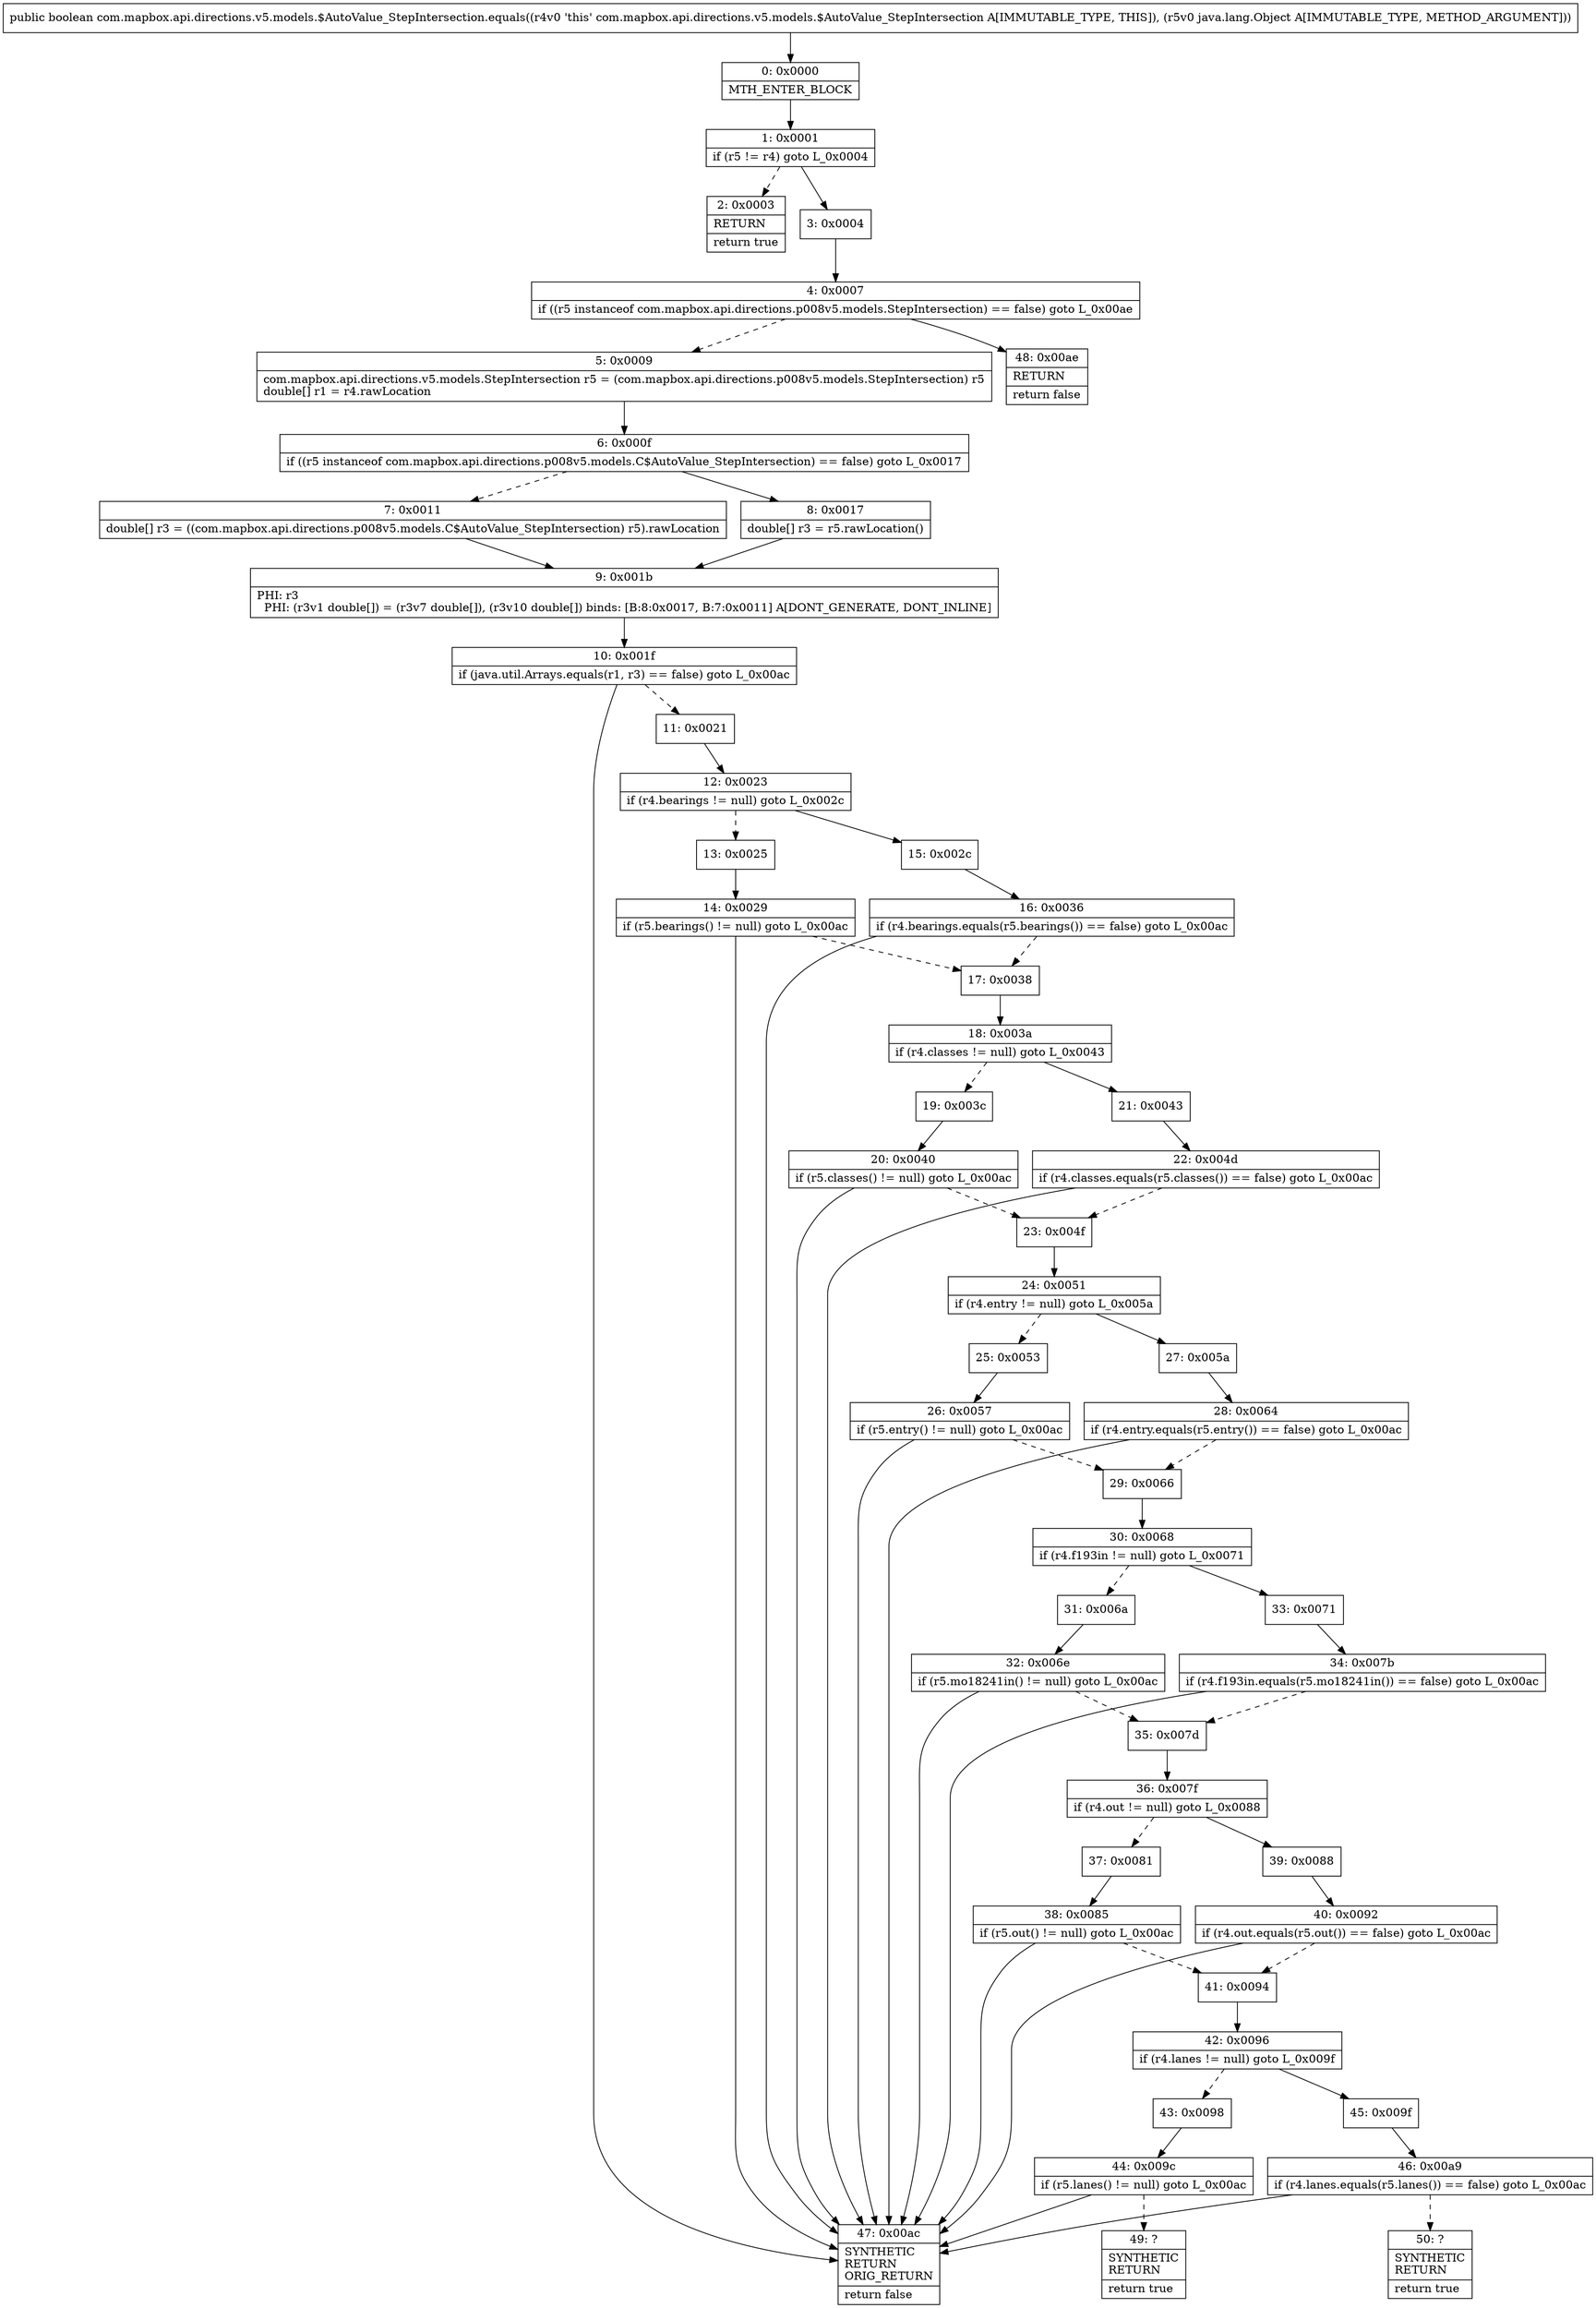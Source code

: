 digraph "CFG forcom.mapbox.api.directions.v5.models.$AutoValue_StepIntersection.equals(Ljava\/lang\/Object;)Z" {
Node_0 [shape=record,label="{0\:\ 0x0000|MTH_ENTER_BLOCK\l}"];
Node_1 [shape=record,label="{1\:\ 0x0001|if (r5 != r4) goto L_0x0004\l}"];
Node_2 [shape=record,label="{2\:\ 0x0003|RETURN\l|return true\l}"];
Node_3 [shape=record,label="{3\:\ 0x0004}"];
Node_4 [shape=record,label="{4\:\ 0x0007|if ((r5 instanceof com.mapbox.api.directions.p008v5.models.StepIntersection) == false) goto L_0x00ae\l}"];
Node_5 [shape=record,label="{5\:\ 0x0009|com.mapbox.api.directions.v5.models.StepIntersection r5 = (com.mapbox.api.directions.p008v5.models.StepIntersection) r5\ldouble[] r1 = r4.rawLocation\l}"];
Node_6 [shape=record,label="{6\:\ 0x000f|if ((r5 instanceof com.mapbox.api.directions.p008v5.models.C$AutoValue_StepIntersection) == false) goto L_0x0017\l}"];
Node_7 [shape=record,label="{7\:\ 0x0011|double[] r3 = ((com.mapbox.api.directions.p008v5.models.C$AutoValue_StepIntersection) r5).rawLocation\l}"];
Node_8 [shape=record,label="{8\:\ 0x0017|double[] r3 = r5.rawLocation()\l}"];
Node_9 [shape=record,label="{9\:\ 0x001b|PHI: r3 \l  PHI: (r3v1 double[]) = (r3v7 double[]), (r3v10 double[]) binds: [B:8:0x0017, B:7:0x0011] A[DONT_GENERATE, DONT_INLINE]\l}"];
Node_10 [shape=record,label="{10\:\ 0x001f|if (java.util.Arrays.equals(r1, r3) == false) goto L_0x00ac\l}"];
Node_11 [shape=record,label="{11\:\ 0x0021}"];
Node_12 [shape=record,label="{12\:\ 0x0023|if (r4.bearings != null) goto L_0x002c\l}"];
Node_13 [shape=record,label="{13\:\ 0x0025}"];
Node_14 [shape=record,label="{14\:\ 0x0029|if (r5.bearings() != null) goto L_0x00ac\l}"];
Node_15 [shape=record,label="{15\:\ 0x002c}"];
Node_16 [shape=record,label="{16\:\ 0x0036|if (r4.bearings.equals(r5.bearings()) == false) goto L_0x00ac\l}"];
Node_17 [shape=record,label="{17\:\ 0x0038}"];
Node_18 [shape=record,label="{18\:\ 0x003a|if (r4.classes != null) goto L_0x0043\l}"];
Node_19 [shape=record,label="{19\:\ 0x003c}"];
Node_20 [shape=record,label="{20\:\ 0x0040|if (r5.classes() != null) goto L_0x00ac\l}"];
Node_21 [shape=record,label="{21\:\ 0x0043}"];
Node_22 [shape=record,label="{22\:\ 0x004d|if (r4.classes.equals(r5.classes()) == false) goto L_0x00ac\l}"];
Node_23 [shape=record,label="{23\:\ 0x004f}"];
Node_24 [shape=record,label="{24\:\ 0x0051|if (r4.entry != null) goto L_0x005a\l}"];
Node_25 [shape=record,label="{25\:\ 0x0053}"];
Node_26 [shape=record,label="{26\:\ 0x0057|if (r5.entry() != null) goto L_0x00ac\l}"];
Node_27 [shape=record,label="{27\:\ 0x005a}"];
Node_28 [shape=record,label="{28\:\ 0x0064|if (r4.entry.equals(r5.entry()) == false) goto L_0x00ac\l}"];
Node_29 [shape=record,label="{29\:\ 0x0066}"];
Node_30 [shape=record,label="{30\:\ 0x0068|if (r4.f193in != null) goto L_0x0071\l}"];
Node_31 [shape=record,label="{31\:\ 0x006a}"];
Node_32 [shape=record,label="{32\:\ 0x006e|if (r5.mo18241in() != null) goto L_0x00ac\l}"];
Node_33 [shape=record,label="{33\:\ 0x0071}"];
Node_34 [shape=record,label="{34\:\ 0x007b|if (r4.f193in.equals(r5.mo18241in()) == false) goto L_0x00ac\l}"];
Node_35 [shape=record,label="{35\:\ 0x007d}"];
Node_36 [shape=record,label="{36\:\ 0x007f|if (r4.out != null) goto L_0x0088\l}"];
Node_37 [shape=record,label="{37\:\ 0x0081}"];
Node_38 [shape=record,label="{38\:\ 0x0085|if (r5.out() != null) goto L_0x00ac\l}"];
Node_39 [shape=record,label="{39\:\ 0x0088}"];
Node_40 [shape=record,label="{40\:\ 0x0092|if (r4.out.equals(r5.out()) == false) goto L_0x00ac\l}"];
Node_41 [shape=record,label="{41\:\ 0x0094}"];
Node_42 [shape=record,label="{42\:\ 0x0096|if (r4.lanes != null) goto L_0x009f\l}"];
Node_43 [shape=record,label="{43\:\ 0x0098}"];
Node_44 [shape=record,label="{44\:\ 0x009c|if (r5.lanes() != null) goto L_0x00ac\l}"];
Node_45 [shape=record,label="{45\:\ 0x009f}"];
Node_46 [shape=record,label="{46\:\ 0x00a9|if (r4.lanes.equals(r5.lanes()) == false) goto L_0x00ac\l}"];
Node_47 [shape=record,label="{47\:\ 0x00ac|SYNTHETIC\lRETURN\lORIG_RETURN\l|return false\l}"];
Node_48 [shape=record,label="{48\:\ 0x00ae|RETURN\l|return false\l}"];
Node_49 [shape=record,label="{49\:\ ?|SYNTHETIC\lRETURN\l|return true\l}"];
Node_50 [shape=record,label="{50\:\ ?|SYNTHETIC\lRETURN\l|return true\l}"];
MethodNode[shape=record,label="{public boolean com.mapbox.api.directions.v5.models.$AutoValue_StepIntersection.equals((r4v0 'this' com.mapbox.api.directions.v5.models.$AutoValue_StepIntersection A[IMMUTABLE_TYPE, THIS]), (r5v0 java.lang.Object A[IMMUTABLE_TYPE, METHOD_ARGUMENT])) }"];
MethodNode -> Node_0;
Node_0 -> Node_1;
Node_1 -> Node_2[style=dashed];
Node_1 -> Node_3;
Node_3 -> Node_4;
Node_4 -> Node_5[style=dashed];
Node_4 -> Node_48;
Node_5 -> Node_6;
Node_6 -> Node_7[style=dashed];
Node_6 -> Node_8;
Node_7 -> Node_9;
Node_8 -> Node_9;
Node_9 -> Node_10;
Node_10 -> Node_11[style=dashed];
Node_10 -> Node_47;
Node_11 -> Node_12;
Node_12 -> Node_13[style=dashed];
Node_12 -> Node_15;
Node_13 -> Node_14;
Node_14 -> Node_47;
Node_14 -> Node_17[style=dashed];
Node_15 -> Node_16;
Node_16 -> Node_17[style=dashed];
Node_16 -> Node_47;
Node_17 -> Node_18;
Node_18 -> Node_19[style=dashed];
Node_18 -> Node_21;
Node_19 -> Node_20;
Node_20 -> Node_47;
Node_20 -> Node_23[style=dashed];
Node_21 -> Node_22;
Node_22 -> Node_23[style=dashed];
Node_22 -> Node_47;
Node_23 -> Node_24;
Node_24 -> Node_25[style=dashed];
Node_24 -> Node_27;
Node_25 -> Node_26;
Node_26 -> Node_47;
Node_26 -> Node_29[style=dashed];
Node_27 -> Node_28;
Node_28 -> Node_29[style=dashed];
Node_28 -> Node_47;
Node_29 -> Node_30;
Node_30 -> Node_31[style=dashed];
Node_30 -> Node_33;
Node_31 -> Node_32;
Node_32 -> Node_47;
Node_32 -> Node_35[style=dashed];
Node_33 -> Node_34;
Node_34 -> Node_35[style=dashed];
Node_34 -> Node_47;
Node_35 -> Node_36;
Node_36 -> Node_37[style=dashed];
Node_36 -> Node_39;
Node_37 -> Node_38;
Node_38 -> Node_47;
Node_38 -> Node_41[style=dashed];
Node_39 -> Node_40;
Node_40 -> Node_41[style=dashed];
Node_40 -> Node_47;
Node_41 -> Node_42;
Node_42 -> Node_43[style=dashed];
Node_42 -> Node_45;
Node_43 -> Node_44;
Node_44 -> Node_47;
Node_44 -> Node_49[style=dashed];
Node_45 -> Node_46;
Node_46 -> Node_47;
Node_46 -> Node_50[style=dashed];
}

